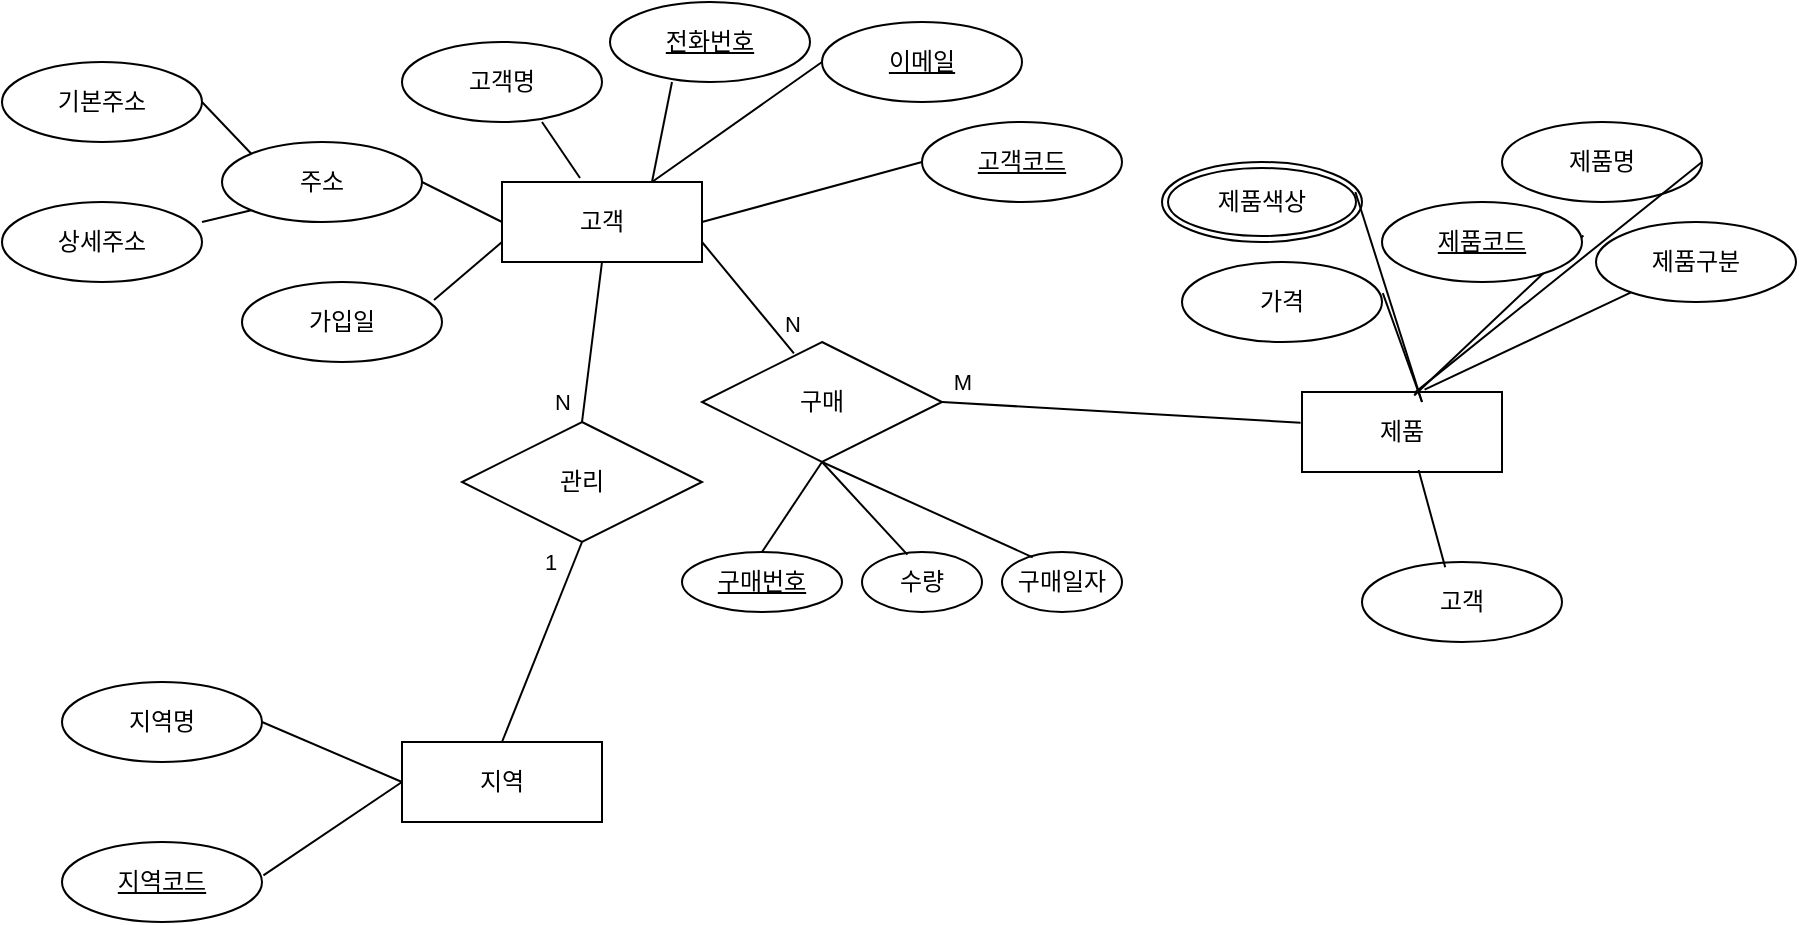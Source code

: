 <mxfile version="23.1.1" type="github" pages="2">
  <diagram name="페이지-1" id="xscr4pcUhU_Dmq2yQex_">
    <mxGraphModel dx="1687" dy="908" grid="1" gridSize="10" guides="1" tooltips="1" connect="1" arrows="1" fold="1" page="1" pageScale="1" pageWidth="827" pageHeight="1169" math="0" shadow="0">
      <root>
        <mxCell id="0" />
        <mxCell id="1" parent="0" />
        <mxCell id="K5BII0yuTMw-SkCb7cpu-2" value="고객" style="whiteSpace=wrap;html=1;align=center;" vertex="1" parent="1">
          <mxGeometry x="270" y="330" width="100" height="40" as="geometry" />
        </mxCell>
        <mxCell id="K5BII0yuTMw-SkCb7cpu-4" value="" style="endArrow=none;html=1;rounded=0;exitX=0.5;exitY=1;exitDx=0;exitDy=0;entryX=0.39;entryY=-0.05;entryDx=0;entryDy=0;entryPerimeter=0;" edge="1" parent="1" target="K5BII0yuTMw-SkCb7cpu-2">
          <mxGeometry relative="1" as="geometry">
            <mxPoint x="290" y="300" as="sourcePoint" />
            <mxPoint x="400" y="350" as="targetPoint" />
          </mxGeometry>
        </mxCell>
        <mxCell id="K5BII0yuTMw-SkCb7cpu-6" value="고객명" style="ellipse;whiteSpace=wrap;html=1;align=center;" vertex="1" parent="1">
          <mxGeometry x="220" y="260" width="100" height="40" as="geometry" />
        </mxCell>
        <mxCell id="K5BII0yuTMw-SkCb7cpu-7" value="전화번호" style="ellipse;whiteSpace=wrap;html=1;align=center;fontStyle=4;" vertex="1" parent="1">
          <mxGeometry x="324" y="240" width="100" height="40" as="geometry" />
        </mxCell>
        <mxCell id="K5BII0yuTMw-SkCb7cpu-8" value="" style="endArrow=none;html=1;rounded=0;exitX=0.31;exitY=1;exitDx=0;exitDy=0;entryX=0.75;entryY=0;entryDx=0;entryDy=0;exitPerimeter=0;" edge="1" parent="1" source="K5BII0yuTMw-SkCb7cpu-7" target="K5BII0yuTMw-SkCb7cpu-2">
          <mxGeometry relative="1" as="geometry">
            <mxPoint x="300" y="310" as="sourcePoint" />
            <mxPoint x="319" y="338" as="targetPoint" />
          </mxGeometry>
        </mxCell>
        <mxCell id="K5BII0yuTMw-SkCb7cpu-10" value="이메일" style="ellipse;whiteSpace=wrap;html=1;align=center;fontStyle=4;" vertex="1" parent="1">
          <mxGeometry x="430" y="250" width="100" height="40" as="geometry" />
        </mxCell>
        <mxCell id="K5BII0yuTMw-SkCb7cpu-11" value="" style="endArrow=none;html=1;rounded=0;exitX=0;exitY=0.5;exitDx=0;exitDy=0;entryX=0.75;entryY=0;entryDx=0;entryDy=0;" edge="1" parent="1" source="K5BII0yuTMw-SkCb7cpu-10" target="K5BII0yuTMw-SkCb7cpu-2">
          <mxGeometry relative="1" as="geometry">
            <mxPoint x="391" y="310" as="sourcePoint" />
            <mxPoint x="355" y="340" as="targetPoint" />
          </mxGeometry>
        </mxCell>
        <mxCell id="K5BII0yuTMw-SkCb7cpu-14" value="고객코드" style="ellipse;whiteSpace=wrap;html=1;align=center;fontStyle=4;" vertex="1" parent="1">
          <mxGeometry x="480" y="300" width="100" height="40" as="geometry" />
        </mxCell>
        <mxCell id="K5BII0yuTMw-SkCb7cpu-15" value="" style="endArrow=none;html=1;rounded=0;exitX=0;exitY=0.5;exitDx=0;exitDy=0;entryX=1;entryY=0.5;entryDx=0;entryDy=0;" edge="1" parent="1" source="K5BII0yuTMw-SkCb7cpu-14" target="K5BII0yuTMw-SkCb7cpu-2">
          <mxGeometry relative="1" as="geometry">
            <mxPoint x="440" y="280" as="sourcePoint" />
            <mxPoint x="355" y="340" as="targetPoint" />
          </mxGeometry>
        </mxCell>
        <mxCell id="K5BII0yuTMw-SkCb7cpu-16" value="주소" style="ellipse;whiteSpace=wrap;html=1;align=center;" vertex="1" parent="1">
          <mxGeometry x="130" y="310" width="100" height="40" as="geometry" />
        </mxCell>
        <mxCell id="K5BII0yuTMw-SkCb7cpu-17" value="기본주소" style="ellipse;whiteSpace=wrap;html=1;align=center;" vertex="1" parent="1">
          <mxGeometry x="20" y="270" width="100" height="40" as="geometry" />
        </mxCell>
        <mxCell id="K5BII0yuTMw-SkCb7cpu-18" value="상세주소" style="ellipse;whiteSpace=wrap;html=1;align=center;" vertex="1" parent="1">
          <mxGeometry x="20" y="340" width="100" height="40" as="geometry" />
        </mxCell>
        <mxCell id="K5BII0yuTMw-SkCb7cpu-19" value="" style="endArrow=none;html=1;rounded=0;exitX=1;exitY=0.5;exitDx=0;exitDy=0;entryX=0;entryY=0.5;entryDx=0;entryDy=0;" edge="1" parent="1" source="K5BII0yuTMw-SkCb7cpu-16" target="K5BII0yuTMw-SkCb7cpu-2">
          <mxGeometry relative="1" as="geometry">
            <mxPoint x="300" y="310" as="sourcePoint" />
            <mxPoint x="319" y="338" as="targetPoint" />
          </mxGeometry>
        </mxCell>
        <mxCell id="K5BII0yuTMw-SkCb7cpu-20" value="" style="endArrow=none;html=1;rounded=0;exitX=1;exitY=0.5;exitDx=0;exitDy=0;entryX=0;entryY=0;entryDx=0;entryDy=0;" edge="1" parent="1" source="K5BII0yuTMw-SkCb7cpu-17" target="K5BII0yuTMw-SkCb7cpu-16">
          <mxGeometry relative="1" as="geometry">
            <mxPoint x="240" y="340" as="sourcePoint" />
            <mxPoint x="280" y="360" as="targetPoint" />
          </mxGeometry>
        </mxCell>
        <mxCell id="K5BII0yuTMw-SkCb7cpu-21" value="" style="endArrow=none;html=1;rounded=0;exitX=1;exitY=0.25;exitDx=0;exitDy=0;entryX=0;entryY=1;entryDx=0;entryDy=0;exitPerimeter=0;" edge="1" parent="1" source="K5BII0yuTMw-SkCb7cpu-18" target="K5BII0yuTMw-SkCb7cpu-16">
          <mxGeometry relative="1" as="geometry">
            <mxPoint x="130" y="300" as="sourcePoint" />
            <mxPoint x="155" y="326" as="targetPoint" />
          </mxGeometry>
        </mxCell>
        <mxCell id="K5BII0yuTMw-SkCb7cpu-22" value="가입일" style="ellipse;whiteSpace=wrap;html=1;align=center;" vertex="1" parent="1">
          <mxGeometry x="140" y="380" width="100" height="40" as="geometry" />
        </mxCell>
        <mxCell id="K5BII0yuTMw-SkCb7cpu-23" value="" style="endArrow=none;html=1;rounded=0;exitX=0.96;exitY=0.225;exitDx=0;exitDy=0;entryX=0;entryY=0.75;entryDx=0;entryDy=0;exitPerimeter=0;" edge="1" parent="1" source="K5BII0yuTMw-SkCb7cpu-22" target="K5BII0yuTMw-SkCb7cpu-2">
          <mxGeometry relative="1" as="geometry">
            <mxPoint x="240" y="340" as="sourcePoint" />
            <mxPoint x="280" y="360" as="targetPoint" />
          </mxGeometry>
        </mxCell>
        <mxCell id="K5BII0yuTMw-SkCb7cpu-27" value="지역" style="whiteSpace=wrap;html=1;align=center;" vertex="1" parent="1">
          <mxGeometry x="220" y="610" width="100" height="40" as="geometry" />
        </mxCell>
        <mxCell id="K5BII0yuTMw-SkCb7cpu-28" value="지역명" style="ellipse;whiteSpace=wrap;html=1;align=center;" vertex="1" parent="1">
          <mxGeometry x="50" y="580" width="100" height="40" as="geometry" />
        </mxCell>
        <mxCell id="K5BII0yuTMw-SkCb7cpu-30" value="" style="endArrow=none;html=1;rounded=0;exitX=1;exitY=0.5;exitDx=0;exitDy=0;" edge="1" parent="1" source="K5BII0yuTMw-SkCb7cpu-28">
          <mxGeometry relative="1" as="geometry">
            <mxPoint x="196" y="449" as="sourcePoint" />
            <mxPoint x="220" y="630" as="targetPoint" />
            <Array as="points" />
          </mxGeometry>
        </mxCell>
        <mxCell id="K5BII0yuTMw-SkCb7cpu-31" value="" style="endArrow=none;html=1;rounded=0;entryX=0;entryY=0.5;entryDx=0;entryDy=0;exitX=1.007;exitY=0.418;exitDx=0;exitDy=0;exitPerimeter=0;" edge="1" parent="1" source="K5BII0yuTMw-SkCb7cpu-32" target="K5BII0yuTMw-SkCb7cpu-27">
          <mxGeometry relative="1" as="geometry">
            <mxPoint x="180" y="700" as="sourcePoint" />
            <mxPoint x="230" y="630" as="targetPoint" />
            <Array as="points" />
          </mxGeometry>
        </mxCell>
        <mxCell id="K5BII0yuTMw-SkCb7cpu-32" value="지역코드" style="ellipse;whiteSpace=wrap;html=1;align=center;fontStyle=4;" vertex="1" parent="1">
          <mxGeometry x="50" y="660" width="100" height="40" as="geometry" />
        </mxCell>
        <mxCell id="K5BII0yuTMw-SkCb7cpu-33" value="제품" style="whiteSpace=wrap;html=1;align=center;" vertex="1" parent="1">
          <mxGeometry x="670" y="435" width="100" height="40" as="geometry" />
        </mxCell>
        <mxCell id="K5BII0yuTMw-SkCb7cpu-34" value="제품명" style="ellipse;whiteSpace=wrap;html=1;align=center;" vertex="1" parent="1">
          <mxGeometry x="770" y="300" width="100" height="40" as="geometry" />
        </mxCell>
        <mxCell id="K5BII0yuTMw-SkCb7cpu-35" value="" style="endArrow=none;html=1;rounded=0;exitX=1;exitY=0.5;exitDx=0;exitDy=0;entryX=0.561;entryY=0.014;entryDx=0;entryDy=0;entryPerimeter=0;" edge="1" source="K5BII0yuTMw-SkCb7cpu-34" parent="1" target="K5BII0yuTMw-SkCb7cpu-33">
          <mxGeometry relative="1" as="geometry">
            <mxPoint x="646" y="274" as="sourcePoint" />
            <mxPoint x="670" y="455" as="targetPoint" />
            <Array as="points" />
          </mxGeometry>
        </mxCell>
        <mxCell id="K5BII0yuTMw-SkCb7cpu-36" value="" style="endArrow=none;html=1;rounded=0;entryX=0.561;entryY=0.043;entryDx=0;entryDy=0;exitX=1.007;exitY=0.418;exitDx=0;exitDy=0;exitPerimeter=0;entryPerimeter=0;" edge="1" source="K5BII0yuTMw-SkCb7cpu-37" target="K5BII0yuTMw-SkCb7cpu-33" parent="1">
          <mxGeometry relative="1" as="geometry">
            <mxPoint x="630" y="525" as="sourcePoint" />
            <mxPoint x="680" y="455" as="targetPoint" />
            <Array as="points" />
          </mxGeometry>
        </mxCell>
        <mxCell id="K5BII0yuTMw-SkCb7cpu-37" value="제품코드" style="ellipse;whiteSpace=wrap;html=1;align=center;fontStyle=4;" vertex="1" parent="1">
          <mxGeometry x="710" y="340" width="100" height="40" as="geometry" />
        </mxCell>
        <mxCell id="K5BII0yuTMw-SkCb7cpu-39" value="제품구분" style="ellipse;whiteSpace=wrap;html=1;align=center;" vertex="1" parent="1">
          <mxGeometry x="817" y="350" width="100" height="40" as="geometry" />
        </mxCell>
        <mxCell id="K5BII0yuTMw-SkCb7cpu-40" value="" style="endArrow=none;html=1;rounded=0;entryX=0.613;entryY=-0.029;entryDx=0;entryDy=0;entryPerimeter=0;" edge="1" parent="1" source="K5BII0yuTMw-SkCb7cpu-39" target="K5BII0yuTMw-SkCb7cpu-33">
          <mxGeometry relative="1" as="geometry">
            <mxPoint x="730" y="340" as="sourcePoint" />
            <mxPoint x="742" y="447" as="targetPoint" />
            <Array as="points" />
          </mxGeometry>
        </mxCell>
        <mxCell id="K5BII0yuTMw-SkCb7cpu-42" value="제품색상" style="ellipse;shape=doubleEllipse;margin=3;whiteSpace=wrap;html=1;align=center;" vertex="1" parent="1">
          <mxGeometry x="600" y="320" width="100" height="40" as="geometry" />
        </mxCell>
        <mxCell id="K5BII0yuTMw-SkCb7cpu-43" value="가격" style="ellipse;whiteSpace=wrap;html=1;align=center;" vertex="1" parent="1">
          <mxGeometry x="610" y="370" width="100" height="40" as="geometry" />
        </mxCell>
        <mxCell id="K5BII0yuTMw-SkCb7cpu-44" value="" style="endArrow=none;html=1;rounded=0;exitX=0.967;exitY=0.375;exitDx=0;exitDy=0;exitPerimeter=0;" edge="1" parent="1" source="K5BII0yuTMw-SkCb7cpu-42">
          <mxGeometry relative="1" as="geometry">
            <mxPoint x="651" y="367" as="sourcePoint" />
            <mxPoint x="730" y="440" as="targetPoint" />
            <Array as="points" />
          </mxGeometry>
        </mxCell>
        <mxCell id="K5BII0yuTMw-SkCb7cpu-45" value="" style="endArrow=none;html=1;rounded=0;exitX=1.004;exitY=0.389;exitDx=0;exitDy=0;exitPerimeter=0;" edge="1" parent="1" source="K5BII0yuTMw-SkCb7cpu-43">
          <mxGeometry relative="1" as="geometry">
            <mxPoint x="657" y="425" as="sourcePoint" />
            <mxPoint x="730" y="440" as="targetPoint" />
            <Array as="points" />
          </mxGeometry>
        </mxCell>
        <mxCell id="K5BII0yuTMw-SkCb7cpu-46" value="고객" style="ellipse;whiteSpace=wrap;html=1;align=center;" vertex="1" parent="1">
          <mxGeometry x="700" y="520" width="100" height="40" as="geometry" />
        </mxCell>
        <mxCell id="K5BII0yuTMw-SkCb7cpu-47" value="" style="endArrow=none;html=1;rounded=0;entryX=0.416;entryY=0.065;entryDx=0;entryDy=0;entryPerimeter=0;exitX=0.583;exitY=0.976;exitDx=0;exitDy=0;exitPerimeter=0;" edge="1" parent="1" source="K5BII0yuTMw-SkCb7cpu-33" target="K5BII0yuTMw-SkCb7cpu-46">
          <mxGeometry relative="1" as="geometry">
            <mxPoint x="870" y="460" as="sourcePoint" />
            <mxPoint x="766" y="509" as="targetPoint" />
            <Array as="points" />
          </mxGeometry>
        </mxCell>
        <mxCell id="K5BII0yuTMw-SkCb7cpu-48" value="관리" style="shape=rhombus;perimeter=rhombusPerimeter;whiteSpace=wrap;html=1;align=center;" vertex="1" parent="1">
          <mxGeometry x="250" y="450" width="120" height="60" as="geometry" />
        </mxCell>
        <mxCell id="K5BII0yuTMw-SkCb7cpu-50" value="" style="endArrow=none;html=1;rounded=0;exitX=0.5;exitY=0;exitDx=0;exitDy=0;entryX=0.5;entryY=1;entryDx=0;entryDy=0;" edge="1" parent="1" source="K5BII0yuTMw-SkCb7cpu-48" target="K5BII0yuTMw-SkCb7cpu-2">
          <mxGeometry relative="1" as="geometry">
            <mxPoint x="490" y="330" as="sourcePoint" />
            <mxPoint x="380" y="360" as="targetPoint" />
          </mxGeometry>
        </mxCell>
        <mxCell id="K5BII0yuTMw-SkCb7cpu-52" value="N" style="edgeLabel;html=1;align=center;verticalAlign=middle;resizable=0;points=[];" vertex="1" connectable="0" parent="K5BII0yuTMw-SkCb7cpu-50">
          <mxGeometry x="0.176" y="-1" relative="1" as="geometry">
            <mxPoint x="-17" y="37" as="offset" />
          </mxGeometry>
        </mxCell>
        <mxCell id="K5BII0yuTMw-SkCb7cpu-51" value="" style="endArrow=none;html=1;rounded=0;exitX=0.5;exitY=1;exitDx=0;exitDy=0;entryX=0.5;entryY=0;entryDx=0;entryDy=0;" edge="1" parent="1" source="K5BII0yuTMw-SkCb7cpu-48" target="K5BII0yuTMw-SkCb7cpu-27">
          <mxGeometry relative="1" as="geometry">
            <mxPoint x="320" y="460" as="sourcePoint" />
            <mxPoint x="330" y="380" as="targetPoint" />
          </mxGeometry>
        </mxCell>
        <mxCell id="K5BII0yuTMw-SkCb7cpu-53" value="1" style="edgeLabel;html=1;align=center;verticalAlign=middle;resizable=0;points=[];" vertex="1" connectable="0" parent="K5BII0yuTMw-SkCb7cpu-51">
          <mxGeometry x="-0.214" y="-1" relative="1" as="geometry">
            <mxPoint y="-29" as="offset" />
          </mxGeometry>
        </mxCell>
        <mxCell id="K5BII0yuTMw-SkCb7cpu-54" value="구매" style="shape=rhombus;perimeter=rhombusPerimeter;whiteSpace=wrap;html=1;align=center;" vertex="1" parent="1">
          <mxGeometry x="370" y="410" width="120" height="60" as="geometry" />
        </mxCell>
        <mxCell id="K5BII0yuTMw-SkCb7cpu-55" value="구매번호" style="ellipse;whiteSpace=wrap;html=1;align=center;fontStyle=4;" vertex="1" parent="1">
          <mxGeometry x="360" y="515" width="80" height="30" as="geometry" />
        </mxCell>
        <mxCell id="K5BII0yuTMw-SkCb7cpu-56" value="수량" style="ellipse;whiteSpace=wrap;html=1;align=center;" vertex="1" parent="1">
          <mxGeometry x="450" y="515" width="60" height="30" as="geometry" />
        </mxCell>
        <mxCell id="K5BII0yuTMw-SkCb7cpu-57" value="구매일자" style="ellipse;whiteSpace=wrap;html=1;align=center;" vertex="1" parent="1">
          <mxGeometry x="520" y="515" width="60" height="30" as="geometry" />
        </mxCell>
        <mxCell id="K5BII0yuTMw-SkCb7cpu-58" value="" style="endArrow=none;html=1;rounded=0;entryX=0.5;entryY=0;entryDx=0;entryDy=0;exitX=0.583;exitY=0.976;exitDx=0;exitDy=0;exitPerimeter=0;" edge="1" parent="1" target="K5BII0yuTMw-SkCb7cpu-55">
          <mxGeometry relative="1" as="geometry">
            <mxPoint x="430" y="470" as="sourcePoint" />
            <mxPoint x="444" y="519" as="targetPoint" />
            <Array as="points" />
          </mxGeometry>
        </mxCell>
        <mxCell id="K5BII0yuTMw-SkCb7cpu-59" value="" style="endArrow=none;html=1;rounded=0;entryX=0.378;entryY=0.044;entryDx=0;entryDy=0;exitX=0.5;exitY=1;exitDx=0;exitDy=0;entryPerimeter=0;" edge="1" parent="1" source="K5BII0yuTMw-SkCb7cpu-54" target="K5BII0yuTMw-SkCb7cpu-56">
          <mxGeometry relative="1" as="geometry">
            <mxPoint x="440" y="480" as="sourcePoint" />
            <mxPoint x="410" y="525" as="targetPoint" />
            <Array as="points" />
          </mxGeometry>
        </mxCell>
        <mxCell id="K5BII0yuTMw-SkCb7cpu-60" value="" style="endArrow=none;html=1;rounded=0;entryX=0.256;entryY=0.089;entryDx=0;entryDy=0;exitX=0.5;exitY=1;exitDx=0;exitDy=0;entryPerimeter=0;" edge="1" parent="1" source="K5BII0yuTMw-SkCb7cpu-54" target="K5BII0yuTMw-SkCb7cpu-57">
          <mxGeometry relative="1" as="geometry">
            <mxPoint x="440" y="480" as="sourcePoint" />
            <mxPoint x="483" y="526" as="targetPoint" />
            <Array as="points" />
          </mxGeometry>
        </mxCell>
        <mxCell id="K5BII0yuTMw-SkCb7cpu-61" value="" style="endArrow=none;html=1;rounded=0;exitX=0.383;exitY=0.094;exitDx=0;exitDy=0;entryX=1;entryY=0.75;entryDx=0;entryDy=0;exitPerimeter=0;" edge="1" parent="1" source="K5BII0yuTMw-SkCb7cpu-54" target="K5BII0yuTMw-SkCb7cpu-2">
          <mxGeometry relative="1" as="geometry">
            <mxPoint x="480" y="335" as="sourcePoint" />
            <mxPoint x="370" y="365" as="targetPoint" />
          </mxGeometry>
        </mxCell>
        <mxCell id="K5BII0yuTMw-SkCb7cpu-63" value="N" style="edgeLabel;html=1;align=center;verticalAlign=middle;resizable=0;points=[];" vertex="1" connectable="0" parent="K5BII0yuTMw-SkCb7cpu-61">
          <mxGeometry x="-0.287" y="-2" relative="1" as="geometry">
            <mxPoint x="13" y="6" as="offset" />
          </mxGeometry>
        </mxCell>
        <mxCell id="K5BII0yuTMw-SkCb7cpu-62" value="" style="endArrow=none;html=1;rounded=0;exitX=-0.007;exitY=0.383;exitDx=0;exitDy=0;entryX=1;entryY=0.5;entryDx=0;entryDy=0;exitPerimeter=0;" edge="1" parent="1" source="K5BII0yuTMw-SkCb7cpu-33" target="K5BII0yuTMw-SkCb7cpu-54">
          <mxGeometry relative="1" as="geometry">
            <mxPoint x="510" y="508" as="sourcePoint" />
            <mxPoint x="464" y="452" as="targetPoint" />
          </mxGeometry>
        </mxCell>
        <mxCell id="K5BII0yuTMw-SkCb7cpu-64" value="M" style="edgeLabel;html=1;align=center;verticalAlign=middle;resizable=0;points=[];" vertex="1" connectable="0" parent="K5BII0yuTMw-SkCb7cpu-62">
          <mxGeometry x="0.689" y="-2" relative="1" as="geometry">
            <mxPoint x="-18" y="-10" as="offset" />
          </mxGeometry>
        </mxCell>
      </root>
    </mxGraphModel>
  </diagram>
  <diagram id="yd3ajeUqcZPWZ3TA_Itg" name="페이지-2">
    <mxGraphModel dx="1434" dy="772" grid="1" gridSize="10" guides="1" tooltips="1" connect="1" arrows="1" fold="1" page="1" pageScale="1" pageWidth="827" pageHeight="1169" math="0" shadow="0">
      <root>
        <mxCell id="0" />
        <mxCell id="1" parent="0" />
        <mxCell id="xfvIUXeE0IlSpfRIPJAd-75" value="제품" style="shape=table;startSize=30;container=1;collapsible=1;childLayout=tableLayout;fixedRows=1;rowLines=0;fontStyle=1;align=center;resizeLast=1;html=1;" vertex="1" parent="1">
          <mxGeometry x="620" y="230" width="180" height="150" as="geometry" />
        </mxCell>
        <mxCell id="xfvIUXeE0IlSpfRIPJAd-76" value="" style="shape=tableRow;horizontal=0;startSize=0;swimlaneHead=0;swimlaneBody=0;fillColor=none;collapsible=0;dropTarget=0;points=[[0,0.5],[1,0.5]];portConstraint=eastwest;top=0;left=0;right=0;bottom=1;" vertex="1" parent="xfvIUXeE0IlSpfRIPJAd-75">
          <mxGeometry y="30" width="180" height="30" as="geometry" />
        </mxCell>
        <mxCell id="xfvIUXeE0IlSpfRIPJAd-77" value="PK" style="shape=partialRectangle;connectable=0;fillColor=none;top=0;left=0;bottom=0;right=0;fontStyle=1;overflow=hidden;whiteSpace=wrap;html=1;" vertex="1" parent="xfvIUXeE0IlSpfRIPJAd-76">
          <mxGeometry width="30" height="30" as="geometry">
            <mxRectangle width="30" height="30" as="alternateBounds" />
          </mxGeometry>
        </mxCell>
        <mxCell id="xfvIUXeE0IlSpfRIPJAd-78" value="제품코드" style="shape=partialRectangle;connectable=0;fillColor=none;top=0;left=0;bottom=0;right=0;align=left;spacingLeft=6;fontStyle=5;overflow=hidden;whiteSpace=wrap;html=1;" vertex="1" parent="xfvIUXeE0IlSpfRIPJAd-76">
          <mxGeometry x="30" width="150" height="30" as="geometry">
            <mxRectangle width="150" height="30" as="alternateBounds" />
          </mxGeometry>
        </mxCell>
        <mxCell id="xfvIUXeE0IlSpfRIPJAd-79" value="" style="shape=tableRow;horizontal=0;startSize=0;swimlaneHead=0;swimlaneBody=0;fillColor=none;collapsible=0;dropTarget=0;points=[[0,0.5],[1,0.5]];portConstraint=eastwest;top=0;left=0;right=0;bottom=0;" vertex="1" parent="xfvIUXeE0IlSpfRIPJAd-75">
          <mxGeometry y="60" width="180" height="30" as="geometry" />
        </mxCell>
        <mxCell id="xfvIUXeE0IlSpfRIPJAd-80" value="" style="shape=partialRectangle;connectable=0;fillColor=none;top=0;left=0;bottom=0;right=0;editable=1;overflow=hidden;whiteSpace=wrap;html=1;" vertex="1" parent="xfvIUXeE0IlSpfRIPJAd-79">
          <mxGeometry width="30" height="30" as="geometry">
            <mxRectangle width="30" height="30" as="alternateBounds" />
          </mxGeometry>
        </mxCell>
        <mxCell id="xfvIUXeE0IlSpfRIPJAd-81" value="제품명" style="shape=partialRectangle;connectable=0;fillColor=none;top=0;left=0;bottom=0;right=0;align=left;spacingLeft=6;overflow=hidden;whiteSpace=wrap;html=1;" vertex="1" parent="xfvIUXeE0IlSpfRIPJAd-79">
          <mxGeometry x="30" width="150" height="30" as="geometry">
            <mxRectangle width="150" height="30" as="alternateBounds" />
          </mxGeometry>
        </mxCell>
        <mxCell id="xfvIUXeE0IlSpfRIPJAd-82" value="" style="shape=tableRow;horizontal=0;startSize=0;swimlaneHead=0;swimlaneBody=0;fillColor=none;collapsible=0;dropTarget=0;points=[[0,0.5],[1,0.5]];portConstraint=eastwest;top=0;left=0;right=0;bottom=0;" vertex="1" parent="xfvIUXeE0IlSpfRIPJAd-75">
          <mxGeometry y="90" width="180" height="30" as="geometry" />
        </mxCell>
        <mxCell id="xfvIUXeE0IlSpfRIPJAd-83" value="" style="shape=partialRectangle;connectable=0;fillColor=none;top=0;left=0;bottom=0;right=0;editable=1;overflow=hidden;whiteSpace=wrap;html=1;" vertex="1" parent="xfvIUXeE0IlSpfRIPJAd-82">
          <mxGeometry width="30" height="30" as="geometry">
            <mxRectangle width="30" height="30" as="alternateBounds" />
          </mxGeometry>
        </mxCell>
        <mxCell id="xfvIUXeE0IlSpfRIPJAd-84" value="제품구분" style="shape=partialRectangle;connectable=0;fillColor=none;top=0;left=0;bottom=0;right=0;align=left;spacingLeft=6;overflow=hidden;whiteSpace=wrap;html=1;" vertex="1" parent="xfvIUXeE0IlSpfRIPJAd-82">
          <mxGeometry x="30" width="150" height="30" as="geometry">
            <mxRectangle width="150" height="30" as="alternateBounds" />
          </mxGeometry>
        </mxCell>
        <mxCell id="xfvIUXeE0IlSpfRIPJAd-85" value="" style="shape=tableRow;horizontal=0;startSize=0;swimlaneHead=0;swimlaneBody=0;fillColor=none;collapsible=0;dropTarget=0;points=[[0,0.5],[1,0.5]];portConstraint=eastwest;top=0;left=0;right=0;bottom=0;" vertex="1" parent="xfvIUXeE0IlSpfRIPJAd-75">
          <mxGeometry y="120" width="180" height="30" as="geometry" />
        </mxCell>
        <mxCell id="xfvIUXeE0IlSpfRIPJAd-86" value="" style="shape=partialRectangle;connectable=0;fillColor=none;top=0;left=0;bottom=0;right=0;editable=1;overflow=hidden;whiteSpace=wrap;html=1;" vertex="1" parent="xfvIUXeE0IlSpfRIPJAd-85">
          <mxGeometry width="30" height="30" as="geometry">
            <mxRectangle width="30" height="30" as="alternateBounds" />
          </mxGeometry>
        </mxCell>
        <mxCell id="xfvIUXeE0IlSpfRIPJAd-87" value="가격" style="shape=partialRectangle;connectable=0;fillColor=none;top=0;left=0;bottom=0;right=0;align=left;spacingLeft=6;overflow=hidden;whiteSpace=wrap;html=1;" vertex="1" parent="xfvIUXeE0IlSpfRIPJAd-85">
          <mxGeometry x="30" width="150" height="30" as="geometry">
            <mxRectangle width="150" height="30" as="alternateBounds" />
          </mxGeometry>
        </mxCell>
        <mxCell id="xfvIUXeE0IlSpfRIPJAd-88" value="지역" style="shape=table;startSize=30;container=1;collapsible=1;childLayout=tableLayout;fixedRows=1;rowLines=0;fontStyle=1;align=center;resizeLast=1;html=1;" vertex="1" parent="1">
          <mxGeometry x="324" y="500" width="180" height="90" as="geometry" />
        </mxCell>
        <mxCell id="xfvIUXeE0IlSpfRIPJAd-89" value="" style="shape=tableRow;horizontal=0;startSize=0;swimlaneHead=0;swimlaneBody=0;fillColor=none;collapsible=0;dropTarget=0;points=[[0,0.5],[1,0.5]];portConstraint=eastwest;top=0;left=0;right=0;bottom=1;" vertex="1" parent="xfvIUXeE0IlSpfRIPJAd-88">
          <mxGeometry y="30" width="180" height="30" as="geometry" />
        </mxCell>
        <mxCell id="xfvIUXeE0IlSpfRIPJAd-90" value="PK" style="shape=partialRectangle;connectable=0;fillColor=none;top=0;left=0;bottom=0;right=0;fontStyle=1;overflow=hidden;whiteSpace=wrap;html=1;" vertex="1" parent="xfvIUXeE0IlSpfRIPJAd-89">
          <mxGeometry width="30" height="30" as="geometry">
            <mxRectangle width="30" height="30" as="alternateBounds" />
          </mxGeometry>
        </mxCell>
        <mxCell id="xfvIUXeE0IlSpfRIPJAd-91" value="지역코드" style="shape=partialRectangle;connectable=0;fillColor=none;top=0;left=0;bottom=0;right=0;align=left;spacingLeft=6;fontStyle=5;overflow=hidden;whiteSpace=wrap;html=1;" vertex="1" parent="xfvIUXeE0IlSpfRIPJAd-89">
          <mxGeometry x="30" width="150" height="30" as="geometry">
            <mxRectangle width="150" height="30" as="alternateBounds" />
          </mxGeometry>
        </mxCell>
        <mxCell id="xfvIUXeE0IlSpfRIPJAd-92" value="" style="shape=tableRow;horizontal=0;startSize=0;swimlaneHead=0;swimlaneBody=0;fillColor=none;collapsible=0;dropTarget=0;points=[[0,0.5],[1,0.5]];portConstraint=eastwest;top=0;left=0;right=0;bottom=0;" vertex="1" parent="xfvIUXeE0IlSpfRIPJAd-88">
          <mxGeometry y="60" width="180" height="30" as="geometry" />
        </mxCell>
        <mxCell id="xfvIUXeE0IlSpfRIPJAd-93" value="" style="shape=partialRectangle;connectable=0;fillColor=none;top=0;left=0;bottom=0;right=0;editable=1;overflow=hidden;whiteSpace=wrap;html=1;" vertex="1" parent="xfvIUXeE0IlSpfRIPJAd-92">
          <mxGeometry width="30" height="30" as="geometry">
            <mxRectangle width="30" height="30" as="alternateBounds" />
          </mxGeometry>
        </mxCell>
        <mxCell id="xfvIUXeE0IlSpfRIPJAd-94" value="지역명" style="shape=partialRectangle;connectable=0;fillColor=none;top=0;left=0;bottom=0;right=0;align=left;spacingLeft=6;overflow=hidden;whiteSpace=wrap;html=1;" vertex="1" parent="xfvIUXeE0IlSpfRIPJAd-92">
          <mxGeometry x="30" width="150" height="30" as="geometry">
            <mxRectangle width="150" height="30" as="alternateBounds" />
          </mxGeometry>
        </mxCell>
        <mxCell id="HLMvfqyxNSx7H8ZTBN5u-1" value="고객" style="shape=table;startSize=30;container=1;collapsible=1;childLayout=tableLayout;fixedRows=1;rowLines=0;fontStyle=1;align=center;resizeLast=1;html=1;whiteSpace=wrap;" vertex="1" parent="1">
          <mxGeometry x="30" y="230" width="180" height="270" as="geometry" />
        </mxCell>
        <mxCell id="HLMvfqyxNSx7H8ZTBN5u-2" value="" style="shape=tableRow;horizontal=0;startSize=0;swimlaneHead=0;swimlaneBody=0;fillColor=none;collapsible=0;dropTarget=0;points=[[0,0.5],[1,0.5]];portConstraint=eastwest;top=0;left=0;right=0;bottom=0;html=1;" vertex="1" parent="HLMvfqyxNSx7H8ZTBN5u-1">
          <mxGeometry y="30" width="180" height="30" as="geometry" />
        </mxCell>
        <mxCell id="HLMvfqyxNSx7H8ZTBN5u-3" value="PK" style="shape=partialRectangle;connectable=0;fillColor=none;top=0;left=0;bottom=0;right=0;fontStyle=1;overflow=hidden;html=1;whiteSpace=wrap;" vertex="1" parent="HLMvfqyxNSx7H8ZTBN5u-2">
          <mxGeometry width="60" height="30" as="geometry">
            <mxRectangle width="60" height="30" as="alternateBounds" />
          </mxGeometry>
        </mxCell>
        <mxCell id="HLMvfqyxNSx7H8ZTBN5u-4" value="고객코드" style="shape=partialRectangle;connectable=0;fillColor=none;top=0;left=0;bottom=0;right=0;align=left;spacingLeft=6;fontStyle=5;overflow=hidden;html=1;whiteSpace=wrap;" vertex="1" parent="HLMvfqyxNSx7H8ZTBN5u-2">
          <mxGeometry x="60" width="120" height="30" as="geometry">
            <mxRectangle width="120" height="30" as="alternateBounds" />
          </mxGeometry>
        </mxCell>
        <mxCell id="HLMvfqyxNSx7H8ZTBN5u-5" value="" style="shape=tableRow;horizontal=0;startSize=0;swimlaneHead=0;swimlaneBody=0;fillColor=none;collapsible=0;dropTarget=0;points=[[0,0.5],[1,0.5]];portConstraint=eastwest;top=0;left=0;right=0;bottom=1;html=1;" vertex="1" parent="HLMvfqyxNSx7H8ZTBN5u-1">
          <mxGeometry y="60" width="180" height="30" as="geometry" />
        </mxCell>
        <mxCell id="HLMvfqyxNSx7H8ZTBN5u-6" value="FK" style="shape=partialRectangle;connectable=0;fillColor=none;top=0;left=0;bottom=0;right=0;fontStyle=1;overflow=hidden;html=1;whiteSpace=wrap;" vertex="1" parent="HLMvfqyxNSx7H8ZTBN5u-5">
          <mxGeometry width="60" height="30" as="geometry">
            <mxRectangle width="60" height="30" as="alternateBounds" />
          </mxGeometry>
        </mxCell>
        <mxCell id="HLMvfqyxNSx7H8ZTBN5u-7" value="지역코드" style="shape=partialRectangle;connectable=0;fillColor=none;top=0;left=0;bottom=0;right=0;align=left;spacingLeft=6;fontStyle=5;overflow=hidden;html=1;whiteSpace=wrap;" vertex="1" parent="HLMvfqyxNSx7H8ZTBN5u-5">
          <mxGeometry x="60" width="120" height="30" as="geometry">
            <mxRectangle width="120" height="30" as="alternateBounds" />
          </mxGeometry>
        </mxCell>
        <mxCell id="HLMvfqyxNSx7H8ZTBN5u-8" value="" style="shape=tableRow;horizontal=0;startSize=0;swimlaneHead=0;swimlaneBody=0;fillColor=none;collapsible=0;dropTarget=0;points=[[0,0.5],[1,0.5]];portConstraint=eastwest;top=0;left=0;right=0;bottom=0;html=1;" vertex="1" parent="HLMvfqyxNSx7H8ZTBN5u-1">
          <mxGeometry y="90" width="180" height="30" as="geometry" />
        </mxCell>
        <mxCell id="HLMvfqyxNSx7H8ZTBN5u-9" value="" style="shape=partialRectangle;connectable=0;fillColor=none;top=0;left=0;bottom=0;right=0;editable=1;overflow=hidden;html=1;whiteSpace=wrap;" vertex="1" parent="HLMvfqyxNSx7H8ZTBN5u-8">
          <mxGeometry width="60" height="30" as="geometry">
            <mxRectangle width="60" height="30" as="alternateBounds" />
          </mxGeometry>
        </mxCell>
        <mxCell id="HLMvfqyxNSx7H8ZTBN5u-10" value="고객이름" style="shape=partialRectangle;connectable=0;fillColor=none;top=0;left=0;bottom=0;right=0;align=left;spacingLeft=6;overflow=hidden;html=1;whiteSpace=wrap;" vertex="1" parent="HLMvfqyxNSx7H8ZTBN5u-8">
          <mxGeometry x="60" width="120" height="30" as="geometry">
            <mxRectangle width="120" height="30" as="alternateBounds" />
          </mxGeometry>
        </mxCell>
        <mxCell id="HLMvfqyxNSx7H8ZTBN5u-11" value="" style="shape=tableRow;horizontal=0;startSize=0;swimlaneHead=0;swimlaneBody=0;fillColor=none;collapsible=0;dropTarget=0;points=[[0,0.5],[1,0.5]];portConstraint=eastwest;top=0;left=0;right=0;bottom=0;html=1;" vertex="1" parent="HLMvfqyxNSx7H8ZTBN5u-1">
          <mxGeometry y="120" width="180" height="30" as="geometry" />
        </mxCell>
        <mxCell id="HLMvfqyxNSx7H8ZTBN5u-12" value="" style="shape=partialRectangle;connectable=0;fillColor=none;top=0;left=0;bottom=0;right=0;editable=1;overflow=hidden;html=1;whiteSpace=wrap;" vertex="1" parent="HLMvfqyxNSx7H8ZTBN5u-11">
          <mxGeometry width="60" height="30" as="geometry">
            <mxRectangle width="60" height="30" as="alternateBounds" />
          </mxGeometry>
        </mxCell>
        <mxCell id="HLMvfqyxNSx7H8ZTBN5u-13" value="전화번호" style="shape=partialRectangle;connectable=0;fillColor=none;top=0;left=0;bottom=0;right=0;align=left;spacingLeft=6;overflow=hidden;html=1;whiteSpace=wrap;" vertex="1" parent="HLMvfqyxNSx7H8ZTBN5u-11">
          <mxGeometry x="60" width="120" height="30" as="geometry">
            <mxRectangle width="120" height="30" as="alternateBounds" />
          </mxGeometry>
        </mxCell>
        <mxCell id="HLMvfqyxNSx7H8ZTBN5u-14" value="" style="shape=tableRow;horizontal=0;startSize=0;swimlaneHead=0;swimlaneBody=0;fillColor=none;collapsible=0;dropTarget=0;points=[[0,0.5],[1,0.5]];portConstraint=eastwest;top=0;left=0;right=0;bottom=0;html=1;" vertex="1" parent="HLMvfqyxNSx7H8ZTBN5u-1">
          <mxGeometry y="150" width="180" height="30" as="geometry" />
        </mxCell>
        <mxCell id="HLMvfqyxNSx7H8ZTBN5u-15" value="" style="shape=partialRectangle;connectable=0;fillColor=none;top=0;left=0;bottom=0;right=0;editable=1;overflow=hidden;html=1;whiteSpace=wrap;" vertex="1" parent="HLMvfqyxNSx7H8ZTBN5u-14">
          <mxGeometry width="60" height="30" as="geometry">
            <mxRectangle width="60" height="30" as="alternateBounds" />
          </mxGeometry>
        </mxCell>
        <mxCell id="HLMvfqyxNSx7H8ZTBN5u-16" value="이메일" style="shape=partialRectangle;connectable=0;fillColor=none;top=0;left=0;bottom=0;right=0;align=left;spacingLeft=6;overflow=hidden;html=1;whiteSpace=wrap;" vertex="1" parent="HLMvfqyxNSx7H8ZTBN5u-14">
          <mxGeometry x="60" width="120" height="30" as="geometry">
            <mxRectangle width="120" height="30" as="alternateBounds" />
          </mxGeometry>
        </mxCell>
        <mxCell id="HLMvfqyxNSx7H8ZTBN5u-17" value="" style="shape=tableRow;horizontal=0;startSize=0;swimlaneHead=0;swimlaneBody=0;fillColor=none;collapsible=0;dropTarget=0;points=[[0,0.5],[1,0.5]];portConstraint=eastwest;top=0;left=0;right=0;bottom=0;html=1;" vertex="1" parent="HLMvfqyxNSx7H8ZTBN5u-1">
          <mxGeometry y="180" width="180" height="30" as="geometry" />
        </mxCell>
        <mxCell id="HLMvfqyxNSx7H8ZTBN5u-18" value="" style="shape=partialRectangle;connectable=0;fillColor=none;top=0;left=0;bottom=0;right=0;editable=1;overflow=hidden;html=1;whiteSpace=wrap;" vertex="1" parent="HLMvfqyxNSx7H8ZTBN5u-17">
          <mxGeometry width="60" height="30" as="geometry">
            <mxRectangle width="60" height="30" as="alternateBounds" />
          </mxGeometry>
        </mxCell>
        <mxCell id="HLMvfqyxNSx7H8ZTBN5u-19" value="기본주소" style="shape=partialRectangle;connectable=0;fillColor=none;top=0;left=0;bottom=0;right=0;align=left;spacingLeft=6;overflow=hidden;html=1;whiteSpace=wrap;" vertex="1" parent="HLMvfqyxNSx7H8ZTBN5u-17">
          <mxGeometry x="60" width="120" height="30" as="geometry">
            <mxRectangle width="120" height="30" as="alternateBounds" />
          </mxGeometry>
        </mxCell>
        <mxCell id="HLMvfqyxNSx7H8ZTBN5u-20" value="" style="shape=tableRow;horizontal=0;startSize=0;swimlaneHead=0;swimlaneBody=0;fillColor=none;collapsible=0;dropTarget=0;points=[[0,0.5],[1,0.5]];portConstraint=eastwest;top=0;left=0;right=0;bottom=0;html=1;" vertex="1" parent="HLMvfqyxNSx7H8ZTBN5u-1">
          <mxGeometry y="210" width="180" height="30" as="geometry" />
        </mxCell>
        <mxCell id="HLMvfqyxNSx7H8ZTBN5u-21" value="" style="shape=partialRectangle;connectable=0;fillColor=none;top=0;left=0;bottom=0;right=0;editable=1;overflow=hidden;html=1;whiteSpace=wrap;" vertex="1" parent="HLMvfqyxNSx7H8ZTBN5u-20">
          <mxGeometry width="60" height="30" as="geometry">
            <mxRectangle width="60" height="30" as="alternateBounds" />
          </mxGeometry>
        </mxCell>
        <mxCell id="HLMvfqyxNSx7H8ZTBN5u-22" value="상세주소" style="shape=partialRectangle;connectable=0;fillColor=none;top=0;left=0;bottom=0;right=0;align=left;spacingLeft=6;overflow=hidden;html=1;whiteSpace=wrap;" vertex="1" parent="HLMvfqyxNSx7H8ZTBN5u-20">
          <mxGeometry x="60" width="120" height="30" as="geometry">
            <mxRectangle width="120" height="30" as="alternateBounds" />
          </mxGeometry>
        </mxCell>
        <mxCell id="HLMvfqyxNSx7H8ZTBN5u-23" value="" style="shape=tableRow;horizontal=0;startSize=0;swimlaneHead=0;swimlaneBody=0;fillColor=none;collapsible=0;dropTarget=0;points=[[0,0.5],[1,0.5]];portConstraint=eastwest;top=0;left=0;right=0;bottom=0;html=1;" vertex="1" parent="HLMvfqyxNSx7H8ZTBN5u-1">
          <mxGeometry y="240" width="180" height="30" as="geometry" />
        </mxCell>
        <mxCell id="HLMvfqyxNSx7H8ZTBN5u-24" value="" style="shape=partialRectangle;connectable=0;fillColor=none;top=0;left=0;bottom=0;right=0;editable=1;overflow=hidden;html=1;whiteSpace=wrap;" vertex="1" parent="HLMvfqyxNSx7H8ZTBN5u-23">
          <mxGeometry width="60" height="30" as="geometry">
            <mxRectangle width="60" height="30" as="alternateBounds" />
          </mxGeometry>
        </mxCell>
        <mxCell id="HLMvfqyxNSx7H8ZTBN5u-25" value="가입일" style="shape=partialRectangle;connectable=0;fillColor=none;top=0;left=0;bottom=0;right=0;align=left;spacingLeft=6;overflow=hidden;html=1;whiteSpace=wrap;" vertex="1" parent="HLMvfqyxNSx7H8ZTBN5u-23">
          <mxGeometry x="60" width="120" height="30" as="geometry">
            <mxRectangle width="120" height="30" as="alternateBounds" />
          </mxGeometry>
        </mxCell>
        <mxCell id="HLMvfqyxNSx7H8ZTBN5u-26" value="구매" style="shape=table;startSize=30;container=1;collapsible=1;childLayout=tableLayout;fixedRows=1;rowLines=0;fontStyle=1;align=center;resizeLast=1;html=1;whiteSpace=wrap;" vertex="1" parent="1">
          <mxGeometry x="324" y="230" width="180" height="150" as="geometry" />
        </mxCell>
        <mxCell id="HLMvfqyxNSx7H8ZTBN5u-27" value="" style="shape=tableRow;horizontal=0;startSize=0;swimlaneHead=0;swimlaneBody=0;fillColor=none;collapsible=0;dropTarget=0;points=[[0,0.5],[1,0.5]];portConstraint=eastwest;top=0;left=0;right=0;bottom=0;html=1;" vertex="1" parent="HLMvfqyxNSx7H8ZTBN5u-26">
          <mxGeometry y="30" width="180" height="30" as="geometry" />
        </mxCell>
        <mxCell id="HLMvfqyxNSx7H8ZTBN5u-28" value="PK" style="shape=partialRectangle;connectable=0;fillColor=none;top=0;left=0;bottom=0;right=0;fontStyle=1;overflow=hidden;html=1;whiteSpace=wrap;" vertex="1" parent="HLMvfqyxNSx7H8ZTBN5u-27">
          <mxGeometry width="60" height="30" as="geometry">
            <mxRectangle width="60" height="30" as="alternateBounds" />
          </mxGeometry>
        </mxCell>
        <mxCell id="HLMvfqyxNSx7H8ZTBN5u-29" value="구매번호" style="shape=partialRectangle;connectable=0;fillColor=none;top=0;left=0;bottom=0;right=0;align=left;spacingLeft=6;fontStyle=5;overflow=hidden;html=1;whiteSpace=wrap;" vertex="1" parent="HLMvfqyxNSx7H8ZTBN5u-27">
          <mxGeometry x="60" width="120" height="30" as="geometry">
            <mxRectangle width="120" height="30" as="alternateBounds" />
          </mxGeometry>
        </mxCell>
        <mxCell id="HLMvfqyxNSx7H8ZTBN5u-30" value="" style="shape=tableRow;horizontal=0;startSize=0;swimlaneHead=0;swimlaneBody=0;fillColor=none;collapsible=0;dropTarget=0;points=[[0,0.5],[1,0.5]];portConstraint=eastwest;top=0;left=0;right=0;bottom=1;html=1;" vertex="1" parent="HLMvfqyxNSx7H8ZTBN5u-26">
          <mxGeometry y="60" width="180" height="30" as="geometry" />
        </mxCell>
        <mxCell id="HLMvfqyxNSx7H8ZTBN5u-31" value="FK" style="shape=partialRectangle;connectable=0;fillColor=none;top=0;left=0;bottom=0;right=0;fontStyle=1;overflow=hidden;html=1;whiteSpace=wrap;" vertex="1" parent="HLMvfqyxNSx7H8ZTBN5u-30">
          <mxGeometry width="60" height="30" as="geometry">
            <mxRectangle width="60" height="30" as="alternateBounds" />
          </mxGeometry>
        </mxCell>
        <mxCell id="HLMvfqyxNSx7H8ZTBN5u-32" value="고객코드" style="shape=partialRectangle;connectable=0;fillColor=none;top=0;left=0;bottom=0;right=0;align=left;spacingLeft=6;fontStyle=5;overflow=hidden;html=1;whiteSpace=wrap;" vertex="1" parent="HLMvfqyxNSx7H8ZTBN5u-30">
          <mxGeometry x="60" width="120" height="30" as="geometry">
            <mxRectangle width="120" height="30" as="alternateBounds" />
          </mxGeometry>
        </mxCell>
        <mxCell id="HLMvfqyxNSx7H8ZTBN5u-33" value="" style="shape=tableRow;horizontal=0;startSize=0;swimlaneHead=0;swimlaneBody=0;fillColor=none;collapsible=0;dropTarget=0;points=[[0,0.5],[1,0.5]];portConstraint=eastwest;top=0;left=0;right=0;bottom=0;html=1;" vertex="1" parent="HLMvfqyxNSx7H8ZTBN5u-26">
          <mxGeometry y="90" width="180" height="30" as="geometry" />
        </mxCell>
        <mxCell id="HLMvfqyxNSx7H8ZTBN5u-34" value="" style="shape=partialRectangle;connectable=0;fillColor=none;top=0;left=0;bottom=0;right=0;editable=1;overflow=hidden;html=1;whiteSpace=wrap;" vertex="1" parent="HLMvfqyxNSx7H8ZTBN5u-33">
          <mxGeometry width="60" height="30" as="geometry">
            <mxRectangle width="60" height="30" as="alternateBounds" />
          </mxGeometry>
        </mxCell>
        <mxCell id="HLMvfqyxNSx7H8ZTBN5u-35" value="수량" style="shape=partialRectangle;connectable=0;fillColor=none;top=0;left=0;bottom=0;right=0;align=left;spacingLeft=6;overflow=hidden;html=1;whiteSpace=wrap;" vertex="1" parent="HLMvfqyxNSx7H8ZTBN5u-33">
          <mxGeometry x="60" width="120" height="30" as="geometry">
            <mxRectangle width="120" height="30" as="alternateBounds" />
          </mxGeometry>
        </mxCell>
        <mxCell id="HLMvfqyxNSx7H8ZTBN5u-36" value="" style="shape=tableRow;horizontal=0;startSize=0;swimlaneHead=0;swimlaneBody=0;fillColor=none;collapsible=0;dropTarget=0;points=[[0,0.5],[1,0.5]];portConstraint=eastwest;top=0;left=0;right=0;bottom=0;html=1;" vertex="1" parent="HLMvfqyxNSx7H8ZTBN5u-26">
          <mxGeometry y="120" width="180" height="30" as="geometry" />
        </mxCell>
        <mxCell id="HLMvfqyxNSx7H8ZTBN5u-37" value="" style="shape=partialRectangle;connectable=0;fillColor=none;top=0;left=0;bottom=0;right=0;editable=1;overflow=hidden;html=1;whiteSpace=wrap;" vertex="1" parent="HLMvfqyxNSx7H8ZTBN5u-36">
          <mxGeometry width="60" height="30" as="geometry">
            <mxRectangle width="60" height="30" as="alternateBounds" />
          </mxGeometry>
        </mxCell>
        <mxCell id="HLMvfqyxNSx7H8ZTBN5u-38" value="구매일자" style="shape=partialRectangle;connectable=0;fillColor=none;top=0;left=0;bottom=0;right=0;align=left;spacingLeft=6;overflow=hidden;html=1;whiteSpace=wrap;" vertex="1" parent="HLMvfqyxNSx7H8ZTBN5u-36">
          <mxGeometry x="60" width="120" height="30" as="geometry">
            <mxRectangle width="120" height="30" as="alternateBounds" />
          </mxGeometry>
        </mxCell>
        <mxCell id="HLMvfqyxNSx7H8ZTBN5u-70" value="" style="edgeStyle=entityRelationEdgeStyle;fontSize=12;html=1;endArrow=ERoneToMany;startArrow=ERmandOne;rounded=0;entryX=0;entryY=0.5;entryDx=0;entryDy=0;" edge="1" parent="1" target="HLMvfqyxNSx7H8ZTBN5u-27">
          <mxGeometry width="100" height="100" relative="1" as="geometry">
            <mxPoint x="210" y="290" as="sourcePoint" />
            <mxPoint x="310" y="190" as="targetPoint" />
          </mxGeometry>
        </mxCell>
        <mxCell id="HLMvfqyxNSx7H8ZTBN5u-71" value="" style="edgeStyle=entityRelationEdgeStyle;fontSize=12;html=1;endArrow=ERoneToMany;startArrow=ERmandOne;rounded=0;entryX=1;entryY=0.5;entryDx=0;entryDy=0;exitX=0;exitY=0.5;exitDx=0;exitDy=0;" edge="1" parent="1" source="xfvIUXeE0IlSpfRIPJAd-92" target="HLMvfqyxNSx7H8ZTBN5u-17">
          <mxGeometry width="100" height="100" relative="1" as="geometry">
            <mxPoint x="100" y="630" as="sourcePoint" />
            <mxPoint x="200" y="530" as="targetPoint" />
          </mxGeometry>
        </mxCell>
        <mxCell id="HLMvfqyxNSx7H8ZTBN5u-72" value="" style="edgeStyle=entityRelationEdgeStyle;fontSize=12;html=1;endArrow=ERoneToMany;startArrow=ERmandOne;rounded=0;entryX=1;entryY=0.5;entryDx=0;entryDy=0;exitX=0;exitY=0.5;exitDx=0;exitDy=0;" edge="1" parent="1" source="xfvIUXeE0IlSpfRIPJAd-79" target="HLMvfqyxNSx7H8ZTBN5u-30">
          <mxGeometry width="100" height="100" relative="1" as="geometry">
            <mxPoint x="580" y="590" as="sourcePoint" />
            <mxPoint x="680" y="490" as="targetPoint" />
          </mxGeometry>
        </mxCell>
      </root>
    </mxGraphModel>
  </diagram>
</mxfile>
